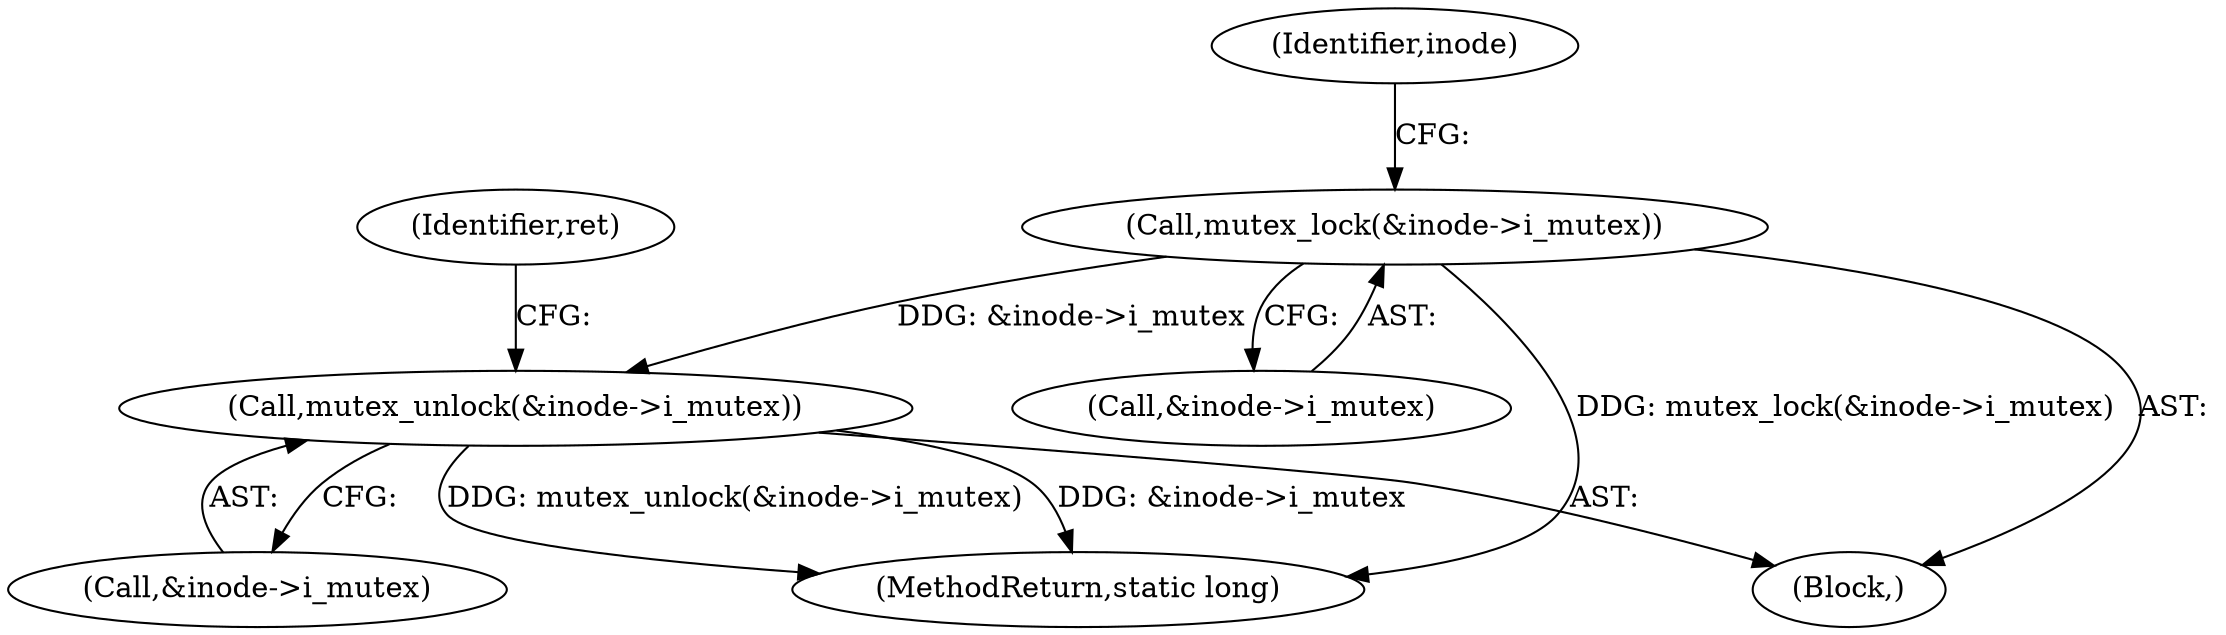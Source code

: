digraph "0_linux_0f2af21aae11972fa924374ddcf52e88347cf5a8@API" {
"1000276" [label="(Call,mutex_lock(&inode->i_mutex))"];
"1000510" [label="(Call,mutex_unlock(&inode->i_mutex))"];
"1000516" [label="(Identifier,ret)"];
"1000517" [label="(MethodReturn,static long)"];
"1000510" [label="(Call,mutex_unlock(&inode->i_mutex))"];
"1000284" [label="(Identifier,inode)"];
"1000277" [label="(Call,&inode->i_mutex)"];
"1000276" [label="(Call,mutex_lock(&inode->i_mutex))"];
"1000511" [label="(Call,&inode->i_mutex)"];
"1000117" [label="(Block,)"];
"1000276" -> "1000117"  [label="AST: "];
"1000276" -> "1000277"  [label="CFG: "];
"1000277" -> "1000276"  [label="AST: "];
"1000284" -> "1000276"  [label="CFG: "];
"1000276" -> "1000517"  [label="DDG: mutex_lock(&inode->i_mutex)"];
"1000276" -> "1000510"  [label="DDG: &inode->i_mutex"];
"1000510" -> "1000117"  [label="AST: "];
"1000510" -> "1000511"  [label="CFG: "];
"1000511" -> "1000510"  [label="AST: "];
"1000516" -> "1000510"  [label="CFG: "];
"1000510" -> "1000517"  [label="DDG: &inode->i_mutex"];
"1000510" -> "1000517"  [label="DDG: mutex_unlock(&inode->i_mutex)"];
}
